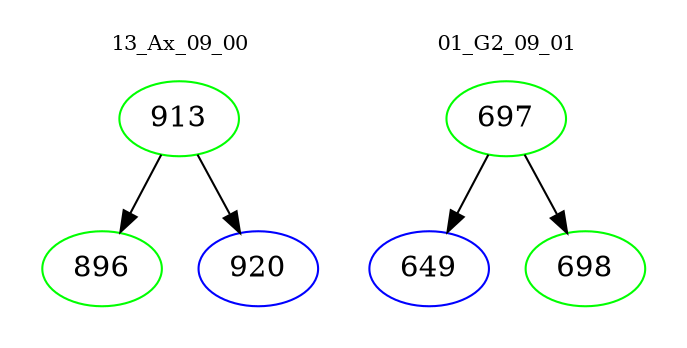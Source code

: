 digraph{
subgraph cluster_0 {
color = white
label = "13_Ax_09_00";
fontsize=10;
T0_913 [label="913", color="green"]
T0_913 -> T0_896 [color="black"]
T0_896 [label="896", color="green"]
T0_913 -> T0_920 [color="black"]
T0_920 [label="920", color="blue"]
}
subgraph cluster_1 {
color = white
label = "01_G2_09_01";
fontsize=10;
T1_697 [label="697", color="green"]
T1_697 -> T1_649 [color="black"]
T1_649 [label="649", color="blue"]
T1_697 -> T1_698 [color="black"]
T1_698 [label="698", color="green"]
}
}
